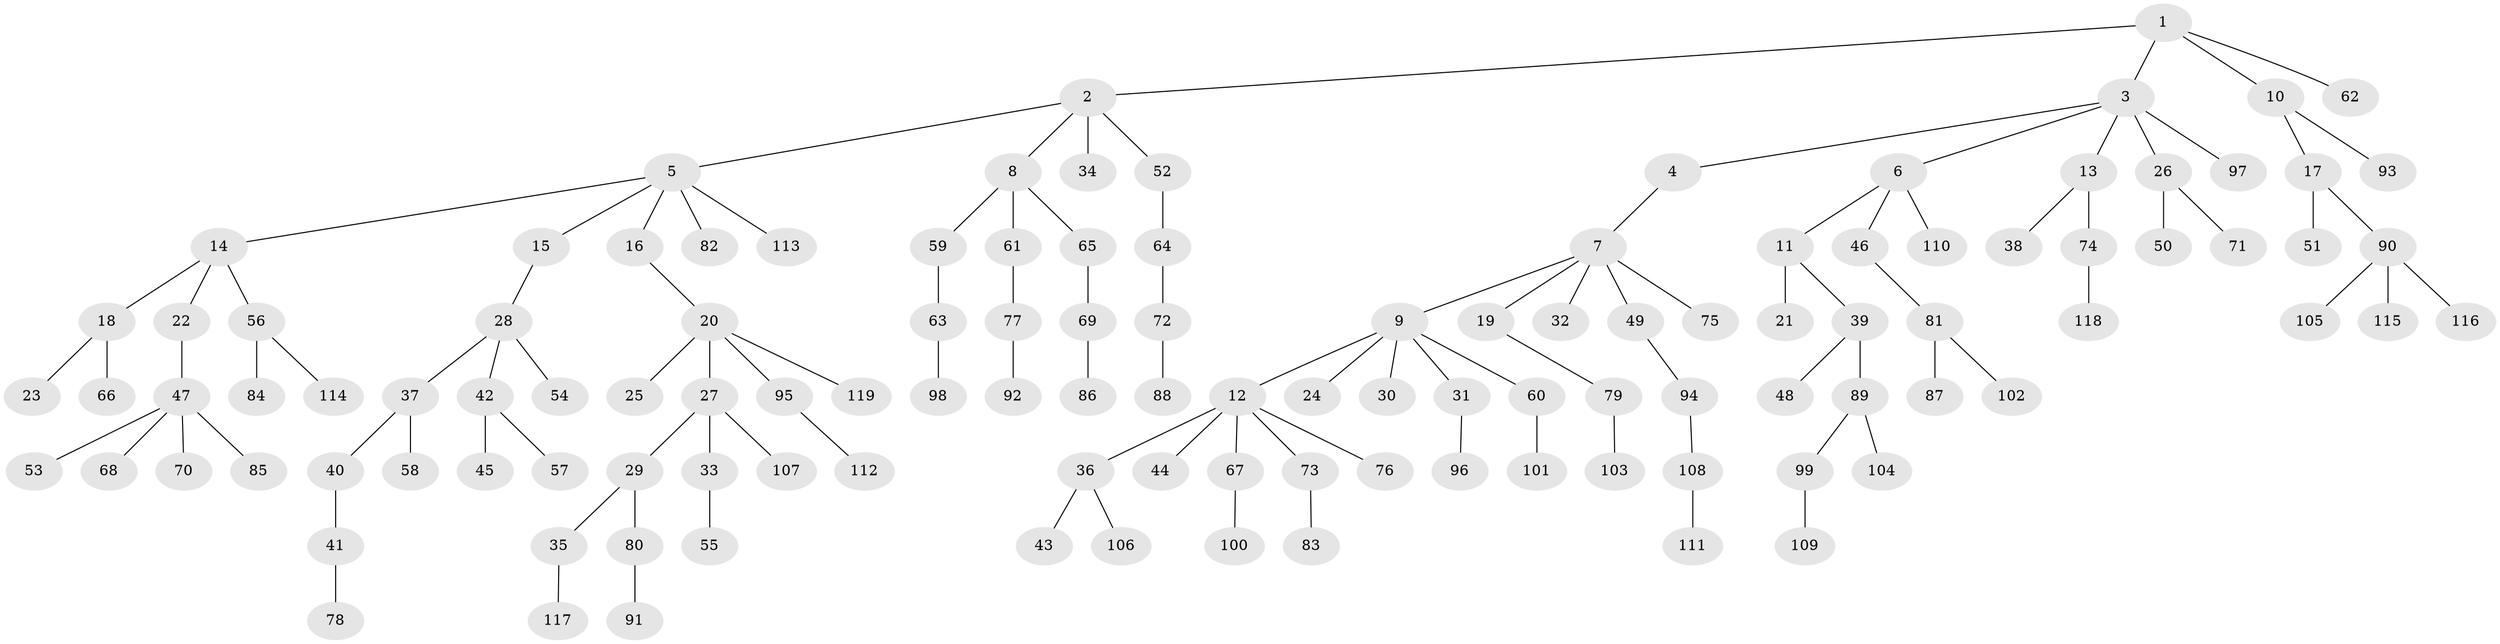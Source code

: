 // coarse degree distribution, {16: 0.025, 8: 0.025, 3: 0.075, 6: 0.025, 4: 0.025, 1: 0.775, 2: 0.05}
// Generated by graph-tools (version 1.1) at 2025/19/03/04/25 18:19:07]
// undirected, 119 vertices, 118 edges
graph export_dot {
graph [start="1"]
  node [color=gray90,style=filled];
  1;
  2;
  3;
  4;
  5;
  6;
  7;
  8;
  9;
  10;
  11;
  12;
  13;
  14;
  15;
  16;
  17;
  18;
  19;
  20;
  21;
  22;
  23;
  24;
  25;
  26;
  27;
  28;
  29;
  30;
  31;
  32;
  33;
  34;
  35;
  36;
  37;
  38;
  39;
  40;
  41;
  42;
  43;
  44;
  45;
  46;
  47;
  48;
  49;
  50;
  51;
  52;
  53;
  54;
  55;
  56;
  57;
  58;
  59;
  60;
  61;
  62;
  63;
  64;
  65;
  66;
  67;
  68;
  69;
  70;
  71;
  72;
  73;
  74;
  75;
  76;
  77;
  78;
  79;
  80;
  81;
  82;
  83;
  84;
  85;
  86;
  87;
  88;
  89;
  90;
  91;
  92;
  93;
  94;
  95;
  96;
  97;
  98;
  99;
  100;
  101;
  102;
  103;
  104;
  105;
  106;
  107;
  108;
  109;
  110;
  111;
  112;
  113;
  114;
  115;
  116;
  117;
  118;
  119;
  1 -- 2;
  1 -- 3;
  1 -- 10;
  1 -- 62;
  2 -- 5;
  2 -- 8;
  2 -- 34;
  2 -- 52;
  3 -- 4;
  3 -- 6;
  3 -- 13;
  3 -- 26;
  3 -- 97;
  4 -- 7;
  5 -- 14;
  5 -- 15;
  5 -- 16;
  5 -- 82;
  5 -- 113;
  6 -- 11;
  6 -- 46;
  6 -- 110;
  7 -- 9;
  7 -- 19;
  7 -- 32;
  7 -- 49;
  7 -- 75;
  8 -- 59;
  8 -- 61;
  8 -- 65;
  9 -- 12;
  9 -- 24;
  9 -- 30;
  9 -- 31;
  9 -- 60;
  10 -- 17;
  10 -- 93;
  11 -- 21;
  11 -- 39;
  12 -- 36;
  12 -- 44;
  12 -- 67;
  12 -- 73;
  12 -- 76;
  13 -- 38;
  13 -- 74;
  14 -- 18;
  14 -- 22;
  14 -- 56;
  15 -- 28;
  16 -- 20;
  17 -- 51;
  17 -- 90;
  18 -- 23;
  18 -- 66;
  19 -- 79;
  20 -- 25;
  20 -- 27;
  20 -- 95;
  20 -- 119;
  22 -- 47;
  26 -- 50;
  26 -- 71;
  27 -- 29;
  27 -- 33;
  27 -- 107;
  28 -- 37;
  28 -- 42;
  28 -- 54;
  29 -- 35;
  29 -- 80;
  31 -- 96;
  33 -- 55;
  35 -- 117;
  36 -- 43;
  36 -- 106;
  37 -- 40;
  37 -- 58;
  39 -- 48;
  39 -- 89;
  40 -- 41;
  41 -- 78;
  42 -- 45;
  42 -- 57;
  46 -- 81;
  47 -- 53;
  47 -- 68;
  47 -- 70;
  47 -- 85;
  49 -- 94;
  52 -- 64;
  56 -- 84;
  56 -- 114;
  59 -- 63;
  60 -- 101;
  61 -- 77;
  63 -- 98;
  64 -- 72;
  65 -- 69;
  67 -- 100;
  69 -- 86;
  72 -- 88;
  73 -- 83;
  74 -- 118;
  77 -- 92;
  79 -- 103;
  80 -- 91;
  81 -- 87;
  81 -- 102;
  89 -- 99;
  89 -- 104;
  90 -- 105;
  90 -- 115;
  90 -- 116;
  94 -- 108;
  95 -- 112;
  99 -- 109;
  108 -- 111;
}
